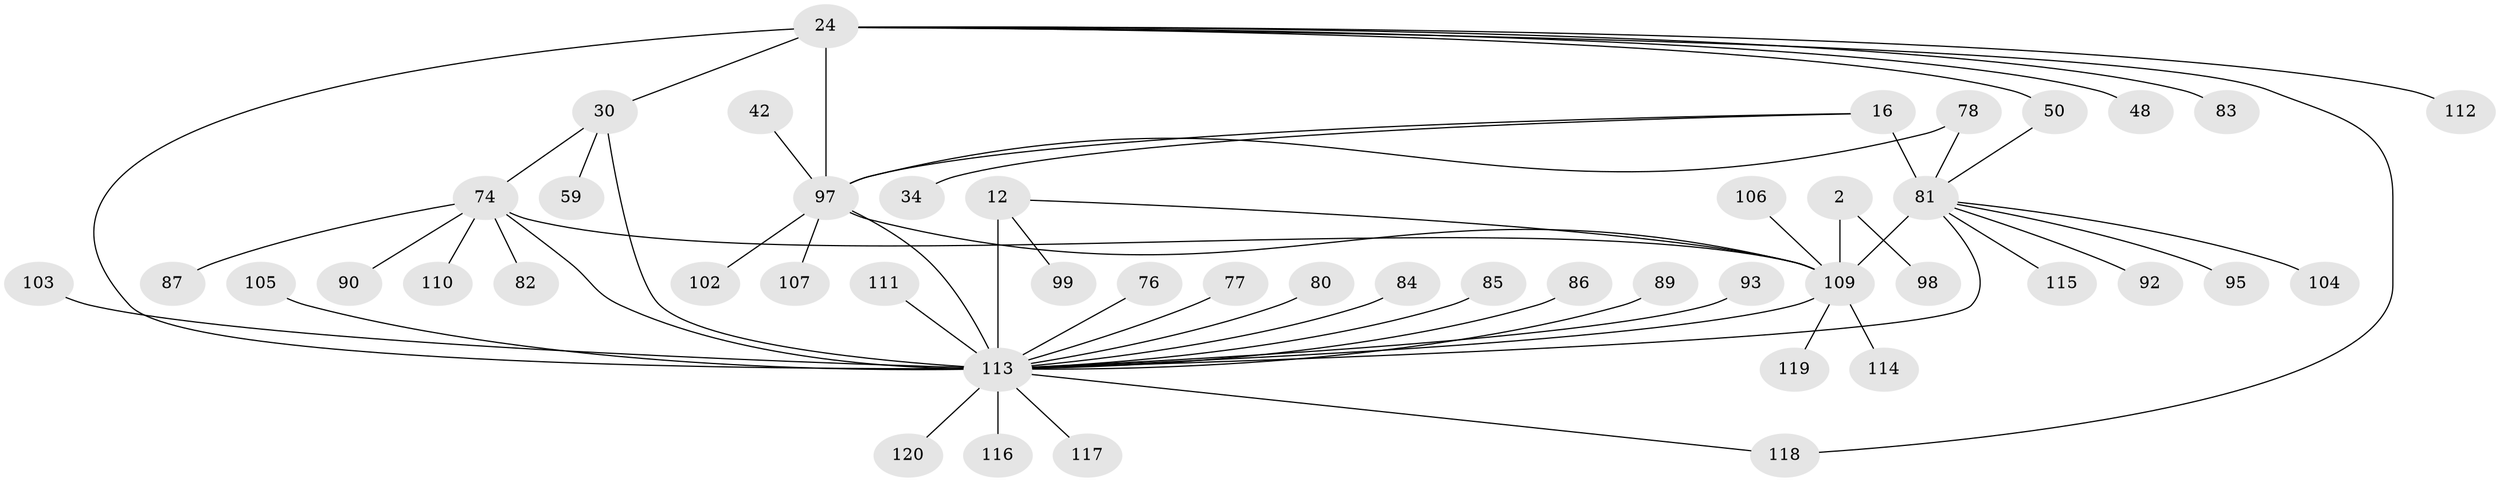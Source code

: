 // original degree distribution, {5: 0.016666666666666666, 6: 0.058333333333333334, 9: 0.06666666666666667, 13: 0.008333333333333333, 7: 0.05, 12: 0.008333333333333333, 10: 0.016666666666666666, 11: 0.008333333333333333, 8: 0.016666666666666666, 17: 0.008333333333333333, 1: 0.55, 3: 0.008333333333333333, 4: 0.016666666666666666, 2: 0.16666666666666666}
// Generated by graph-tools (version 1.1) at 2025/58/03/04/25 21:58:24]
// undirected, 48 vertices, 58 edges
graph export_dot {
graph [start="1"]
  node [color=gray90,style=filled];
  2 [super="+1"];
  12 [super="+10"];
  16 [super="+13"];
  24 [super="+20"];
  30 [super="+26"];
  34;
  42;
  48;
  50;
  59;
  74 [super="+43+60"];
  76;
  77 [super="+55"];
  78;
  80;
  81 [super="+72+18"];
  82;
  83;
  84;
  85 [super="+39"];
  86;
  87 [super="+65"];
  89;
  90;
  92;
  93 [super="+49"];
  95 [super="+71"];
  97 [super="+23"];
  98 [super="+47"];
  99;
  102;
  103;
  104;
  105;
  106;
  107;
  109 [super="+40+51+58+6+41+79+88+91+94"];
  110;
  111;
  112;
  113 [super="+108"];
  114;
  115;
  116;
  117 [super="+35"];
  118 [super="+67+100+45"];
  119;
  120;
  2 -- 98;
  2 -- 109 [weight=8];
  12 -- 99;
  12 -- 109;
  12 -- 113 [weight=10];
  16 -- 34;
  16 -- 81 [weight=8];
  16 -- 97;
  24 -- 50;
  24 -- 112;
  24 -- 48;
  24 -- 83;
  24 -- 30;
  24 -- 118 [weight=2];
  24 -- 97 [weight=8];
  24 -- 113;
  30 -- 59;
  30 -- 74 [weight=4];
  30 -- 113 [weight=4];
  42 -- 97;
  50 -- 81;
  74 -- 109;
  74 -- 110;
  74 -- 82;
  74 -- 87;
  74 -- 90;
  74 -- 113 [weight=4];
  76 -- 113;
  77 -- 113;
  78 -- 81;
  78 -- 97;
  80 -- 113;
  81 -- 109;
  81 -- 115;
  81 -- 92;
  81 -- 95;
  81 -- 104;
  81 -- 113 [weight=2];
  84 -- 113;
  85 -- 113;
  86 -- 113;
  89 -- 113;
  93 -- 113;
  97 -- 102;
  97 -- 107;
  97 -- 109;
  97 -- 113;
  103 -- 113;
  105 -- 113;
  106 -- 109;
  109 -- 114;
  109 -- 119;
  109 -- 113 [weight=2];
  111 -- 113;
  113 -- 116;
  113 -- 117;
  113 -- 118 [weight=2];
  113 -- 120;
}
